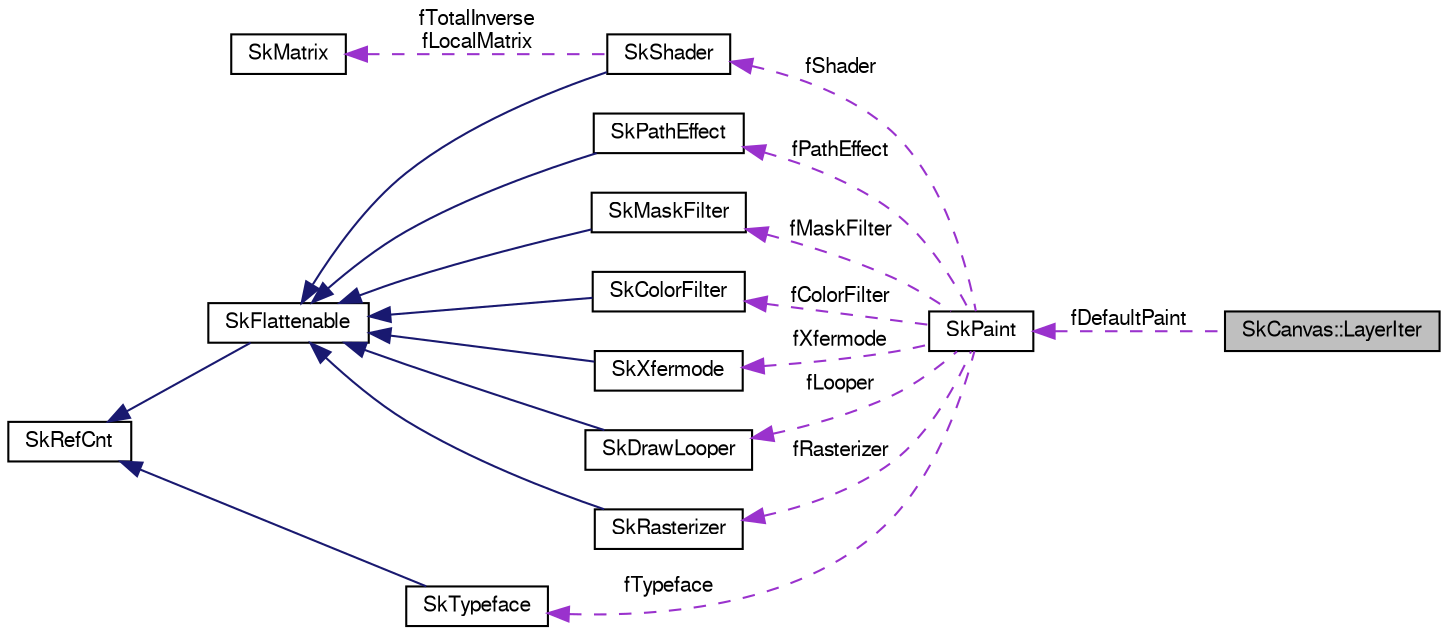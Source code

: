 digraph G
{
  edge [fontname="FreeSans",fontsize="10",labelfontname="FreeSans",labelfontsize="10"];
  node [fontname="FreeSans",fontsize="10",shape=record];
  rankdir=LR;
  Node1 [label="SkCanvas::LayerIter",height=0.2,width=0.4,color="black", fillcolor="grey75", style="filled" fontcolor="black"];
  Node2 -> Node1 [dir=back,color="darkorchid3",fontsize="10",style="dashed",label="fDefaultPaint",fontname="FreeSans"];
  Node2 [label="SkPaint",height=0.2,width=0.4,color="black", fillcolor="white", style="filled",URL="$class_sk_paint.html"];
  Node3 -> Node2 [dir=back,color="darkorchid3",fontsize="10",style="dashed",label="fPathEffect",fontname="FreeSans"];
  Node3 [label="SkPathEffect",height=0.2,width=0.4,color="black", fillcolor="white", style="filled",URL="$class_sk_path_effect.html"];
  Node4 -> Node3 [dir=back,color="midnightblue",fontsize="10",style="solid",fontname="FreeSans"];
  Node4 [label="SkFlattenable",height=0.2,width=0.4,color="black", fillcolor="white", style="filled",URL="$class_sk_flattenable.html"];
  Node5 -> Node4 [dir=back,color="midnightblue",fontsize="10",style="solid",fontname="FreeSans"];
  Node5 [label="SkRefCnt",height=0.2,width=0.4,color="black", fillcolor="white", style="filled",URL="$class_sk_ref_cnt.html"];
  Node6 -> Node2 [dir=back,color="darkorchid3",fontsize="10",style="dashed",label="fMaskFilter",fontname="FreeSans"];
  Node6 [label="SkMaskFilter",height=0.2,width=0.4,color="black", fillcolor="white", style="filled",URL="$class_sk_mask_filter.html"];
  Node4 -> Node6 [dir=back,color="midnightblue",fontsize="10",style="solid",fontname="FreeSans"];
  Node7 -> Node2 [dir=back,color="darkorchid3",fontsize="10",style="dashed",label="fColorFilter",fontname="FreeSans"];
  Node7 [label="SkColorFilter",height=0.2,width=0.4,color="black", fillcolor="white", style="filled",URL="$class_sk_color_filter.html"];
  Node4 -> Node7 [dir=back,color="midnightblue",fontsize="10",style="solid",fontname="FreeSans"];
  Node8 -> Node2 [dir=back,color="darkorchid3",fontsize="10",style="dashed",label="fShader",fontname="FreeSans"];
  Node8 [label="SkShader",height=0.2,width=0.4,color="black", fillcolor="white", style="filled",URL="$class_sk_shader.html"];
  Node4 -> Node8 [dir=back,color="midnightblue",fontsize="10",style="solid",fontname="FreeSans"];
  Node9 -> Node8 [dir=back,color="darkorchid3",fontsize="10",style="dashed",label="fTotalInverse\nfLocalMatrix",fontname="FreeSans"];
  Node9 [label="SkMatrix",height=0.2,width=0.4,color="black", fillcolor="white", style="filled",URL="$class_sk_matrix.html"];
  Node10 -> Node2 [dir=back,color="darkorchid3",fontsize="10",style="dashed",label="fTypeface",fontname="FreeSans"];
  Node10 [label="SkTypeface",height=0.2,width=0.4,color="black", fillcolor="white", style="filled",URL="$class_sk_typeface.html"];
  Node5 -> Node10 [dir=back,color="midnightblue",fontsize="10",style="solid",fontname="FreeSans"];
  Node11 -> Node2 [dir=back,color="darkorchid3",fontsize="10",style="dashed",label="fXfermode",fontname="FreeSans"];
  Node11 [label="SkXfermode",height=0.2,width=0.4,color="black", fillcolor="white", style="filled",URL="$class_sk_xfermode.html"];
  Node4 -> Node11 [dir=back,color="midnightblue",fontsize="10",style="solid",fontname="FreeSans"];
  Node12 -> Node2 [dir=back,color="darkorchid3",fontsize="10",style="dashed",label="fLooper",fontname="FreeSans"];
  Node12 [label="SkDrawLooper",height=0.2,width=0.4,color="black", fillcolor="white", style="filled",URL="$class_sk_draw_looper.html"];
  Node4 -> Node12 [dir=back,color="midnightblue",fontsize="10",style="solid",fontname="FreeSans"];
  Node13 -> Node2 [dir=back,color="darkorchid3",fontsize="10",style="dashed",label="fRasterizer",fontname="FreeSans"];
  Node13 [label="SkRasterizer",height=0.2,width=0.4,color="black", fillcolor="white", style="filled",URL="$class_sk_rasterizer.html"];
  Node4 -> Node13 [dir=back,color="midnightblue",fontsize="10",style="solid",fontname="FreeSans"];
}
